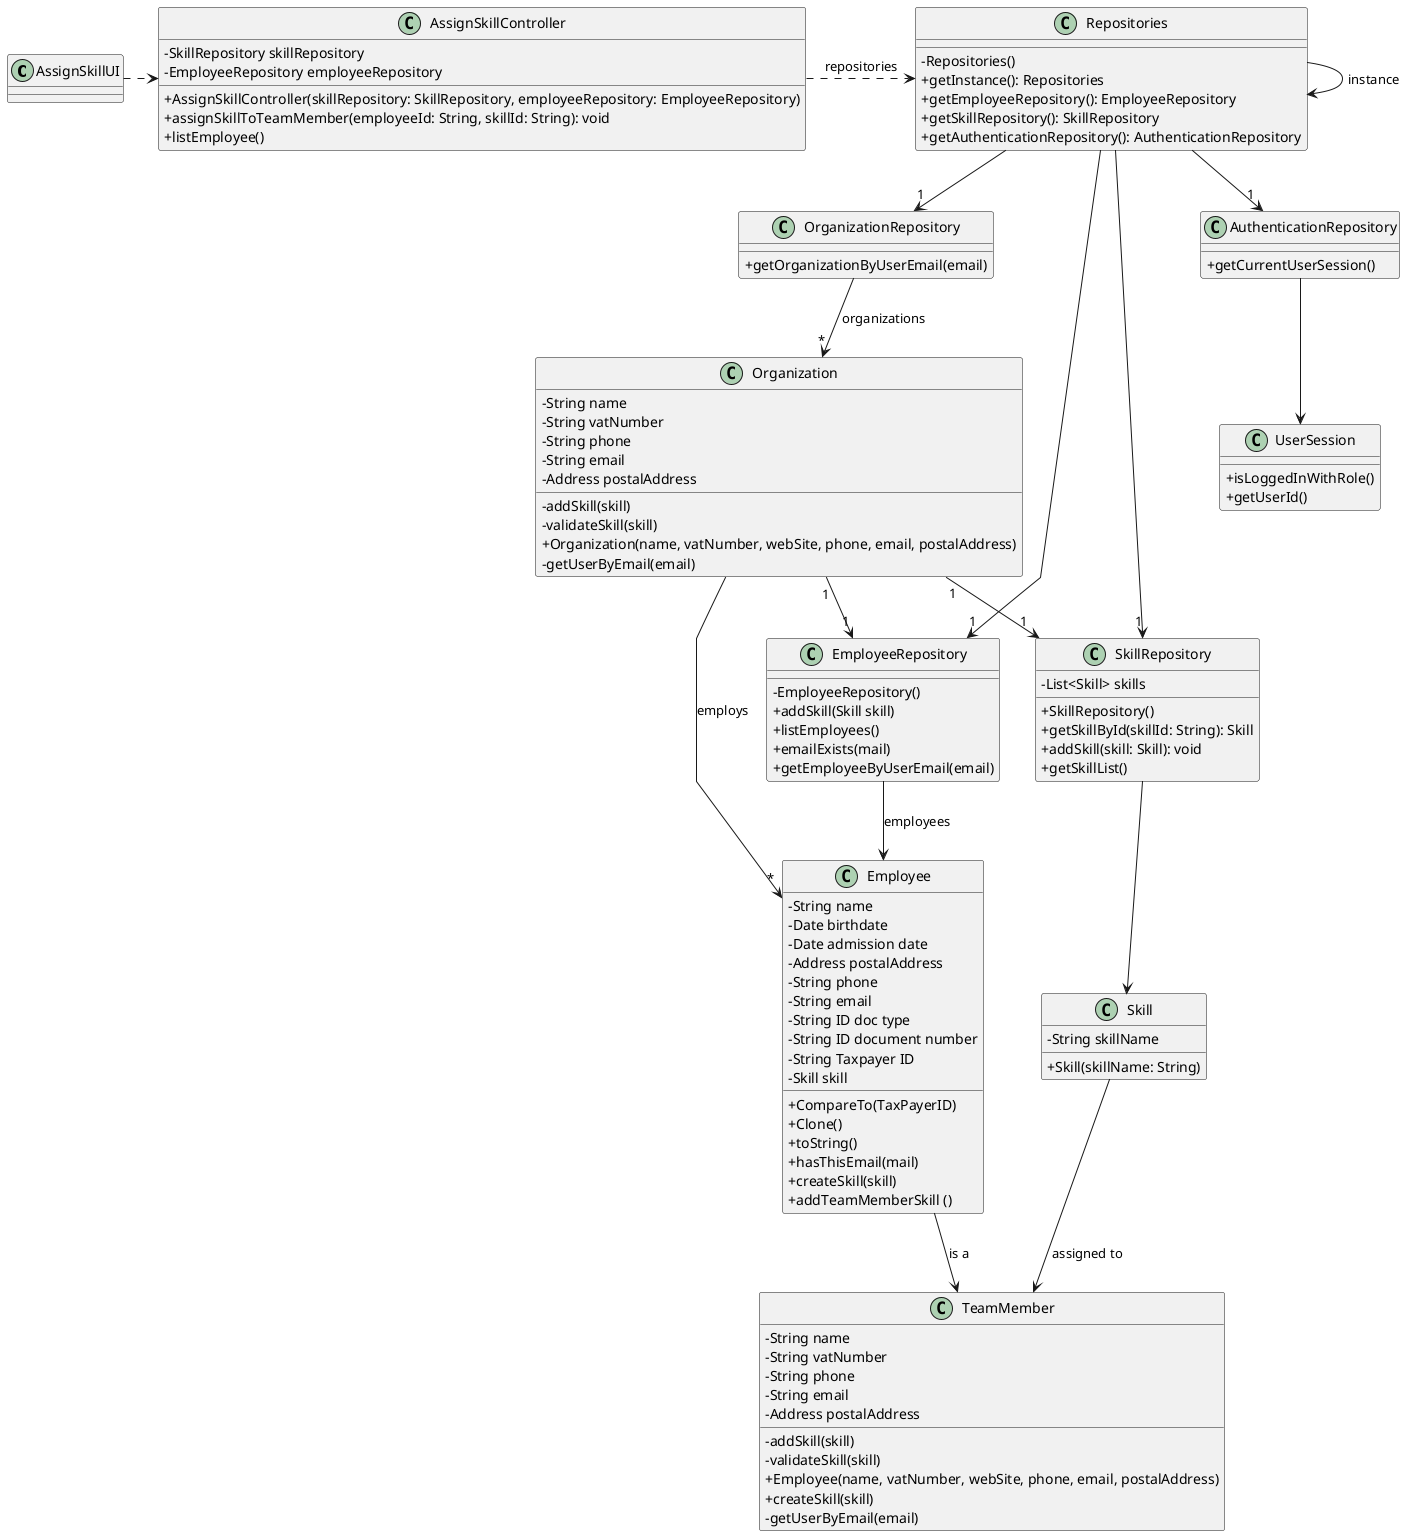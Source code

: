 @startuml
'skinparam monochrome true
skinparam packageStyle rectangle
skinparam shadowing false
skinparam linetype polyline
'skinparam linetype orto

skinparam classAttributeIconSize 0

'left to right direction


class AssignSkillUI {
}

class AssignSkillController {
    - SkillRepository skillRepository
    - EmployeeRepository employeeRepository
    + AssignSkillController(skillRepository: SkillRepository, employeeRepository: EmployeeRepository)
    + assignSkillToTeamMember(employeeId: String, skillId: String): void
    +listEmployee()
}

class Repositories {
    - Repositories()
    + getInstance(): Repositories
    + getEmployeeRepository(): EmployeeRepository
    + getSkillRepository(): SkillRepository
    + getAuthenticationRepository(): AuthenticationRepository
}

class OrganizationRepository {
    + getOrganizationByUserEmail(email)
}

class Organization {
    - String name
    - String vatNumber
    - String phone
    - String email
    - Address postalAddress
    - addSkill(skill)
    - validateSkill(skill)
    + Organization(name, vatNumber, webSite, phone, email, postalAddress)
    - getUserByEmail(email)

}

class AuthenticationRepository {
    + getCurrentUserSession()
}

class UserSession {
    + isLoggedInWithRole()
    + getUserId()
}

class Employee {
    - String name
    - Date birthdate
    - Date admission date
    - Address postalAddress
    - String phone
    - String email
    - String ID doc type
    - String ID document number
    - String Taxpayer ID
    - Skill skill
    + CompareTo(TaxPayerID)
    + Clone()
    + toString()
    + hasThisEmail(mail)
    + createSkill(skill)
    + addTeamMemberSkill ()
}

class TeamMember {
    - String name
    - String vatNumber
    - String phone
    - String email
    - Address postalAddress
    - addSkill(skill)
    - validateSkill(skill)
    + Employee(name, vatNumber, webSite, phone, email, postalAddress)
    + createSkill(skill)
    - getUserByEmail(email)
}


class EmployeeRepository {
    - EmployeeRepository()
    + addSkill(Skill skill)
    + listEmployees()
    + emailExists(mail)
    + getEmployeeByUserEmail(email)
}

class SkillRepository {
    - List<Skill> skills
    + SkillRepository()
    + getSkillById(skillId: String): Skill
    + addSkill(skill: Skill): void
    + getSkillList()
}

class Skill {
    - String skillName
    + Skill(skillName: String)
}

Repositories -> Repositories : instance
AssignSkillUI .> AssignSkillController
Repositories --> "1" OrganizationRepository
OrganizationRepository --> "*" Organization : organizations
Organization "1" --> "1" EmployeeRepository
Organization  --> "*" Employee : employs
AssignSkillController .> Repositories : repositories
Repositories --> "1" AuthenticationRepository
Repositories --> "1" EmployeeRepository
Repositories --> "1" SkillRepository
AuthenticationRepository --> UserSession
EmployeeRepository --> Employee : employees
SkillRepository --> Skill
Employee --> TeamMember : is a
Skill --> TeamMember  : assigned to
Organization "1" --> "1" SkillRepository


@enduml
